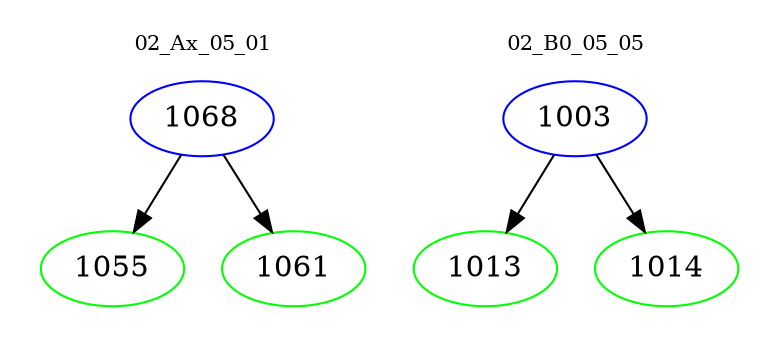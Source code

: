 digraph{
subgraph cluster_0 {
color = white
label = "02_Ax_05_01";
fontsize=10;
T0_1068 [label="1068", color="blue"]
T0_1068 -> T0_1055 [color="black"]
T0_1055 [label="1055", color="green"]
T0_1068 -> T0_1061 [color="black"]
T0_1061 [label="1061", color="green"]
}
subgraph cluster_1 {
color = white
label = "02_B0_05_05";
fontsize=10;
T1_1003 [label="1003", color="blue"]
T1_1003 -> T1_1013 [color="black"]
T1_1013 [label="1013", color="green"]
T1_1003 -> T1_1014 [color="black"]
T1_1014 [label="1014", color="green"]
}
}
